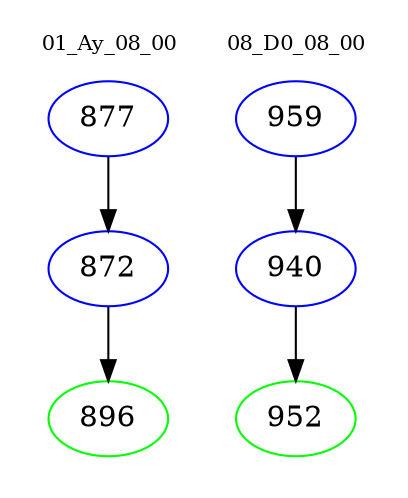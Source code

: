 digraph{
subgraph cluster_0 {
color = white
label = "01_Ay_08_00";
fontsize=10;
T0_877 [label="877", color="blue"]
T0_877 -> T0_872 [color="black"]
T0_872 [label="872", color="blue"]
T0_872 -> T0_896 [color="black"]
T0_896 [label="896", color="green"]
}
subgraph cluster_1 {
color = white
label = "08_D0_08_00";
fontsize=10;
T1_959 [label="959", color="blue"]
T1_959 -> T1_940 [color="black"]
T1_940 [label="940", color="blue"]
T1_940 -> T1_952 [color="black"]
T1_952 [label="952", color="green"]
}
}
